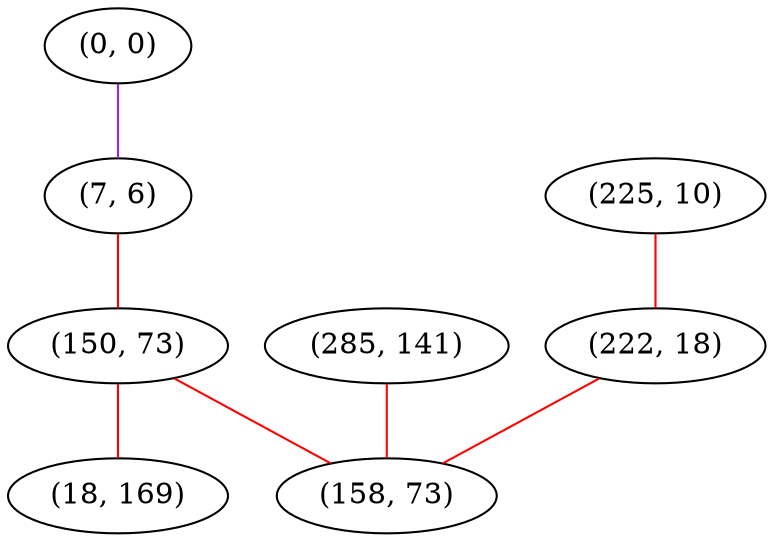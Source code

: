 graph "" {
"(0, 0)";
"(7, 6)";
"(150, 73)";
"(285, 141)";
"(18, 169)";
"(225, 10)";
"(222, 18)";
"(158, 73)";
"(0, 0)" -- "(7, 6)"  [color=purple, key=0, weight=4];
"(7, 6)" -- "(150, 73)"  [color=red, key=0, weight=1];
"(150, 73)" -- "(158, 73)"  [color=red, key=0, weight=1];
"(150, 73)" -- "(18, 169)"  [color=red, key=0, weight=1];
"(285, 141)" -- "(158, 73)"  [color=red, key=0, weight=1];
"(225, 10)" -- "(222, 18)"  [color=red, key=0, weight=1];
"(222, 18)" -- "(158, 73)"  [color=red, key=0, weight=1];
}
